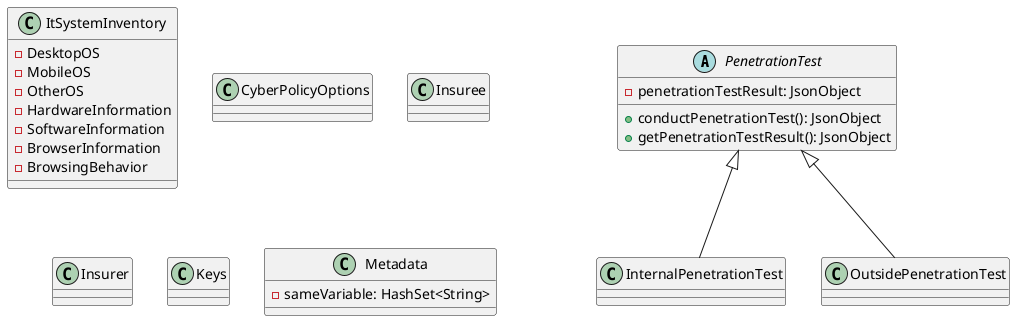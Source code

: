 @startuml
'https://plantuml.com/class-diagram

abstract class PenetrationTest{
-penetrationTestResult: JsonObject
'конструктор с Большой буквы без типа, в диаграмме классов нет смысла указывать
+conductPenetrationTest(): JsonObject
+getPenetrationTestResult(): JsonObject
}

class InternalPenetrationTest{
}
class OutsidePenetrationTest{
}
class ItSystemInventory{
- DesktopOS
- MobileOS
- OtherOS
- HardwareInformation
- SoftwareInformation
- BrowserInformation
- BrowsingBehavior
}

class CyberPolicyOptions
class Insuree
class Insurer
class Keys
class Metadata {
- sameVariable: HashSet<String>
}






PenetrationTest <|-- InternalPenetrationTest
PenetrationTest <|-- OutsidePenetrationTest
' Наследование (абстрактный класс наследуется)

@enduml